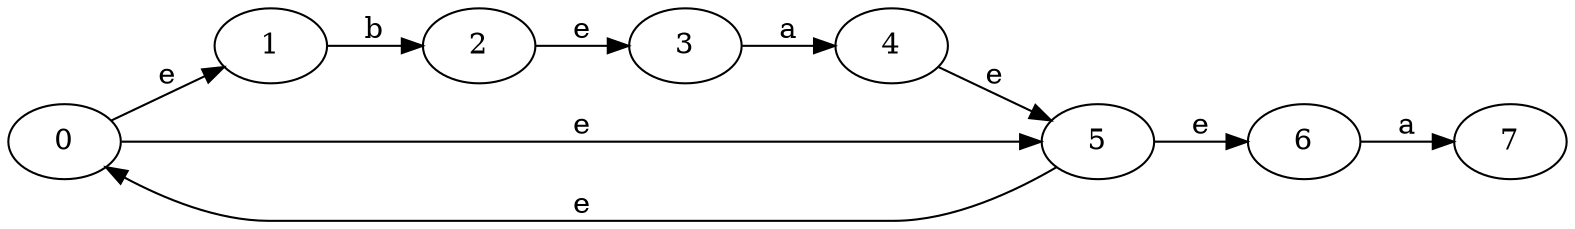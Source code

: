 digraph {
rankdir="LR";
node0[label="0"];
node1[label="1"];
node2[label="2"];
node3[label="3"];
node4[label="4"];
node5[label="5"];
node6[label="6"];
node7[label="7"];
node0 -> node1[label="e"];
node0 -> node5[label="e"];
node1 -> node2[label="b"];
node2 -> node3[label="e"];
node3 -> node4[label="a"];
node4 -> node5[label="e"];
node5 -> node0[label="e"];
node5 -> node6[label="e"];
node6 -> node7[label="a"];
}
